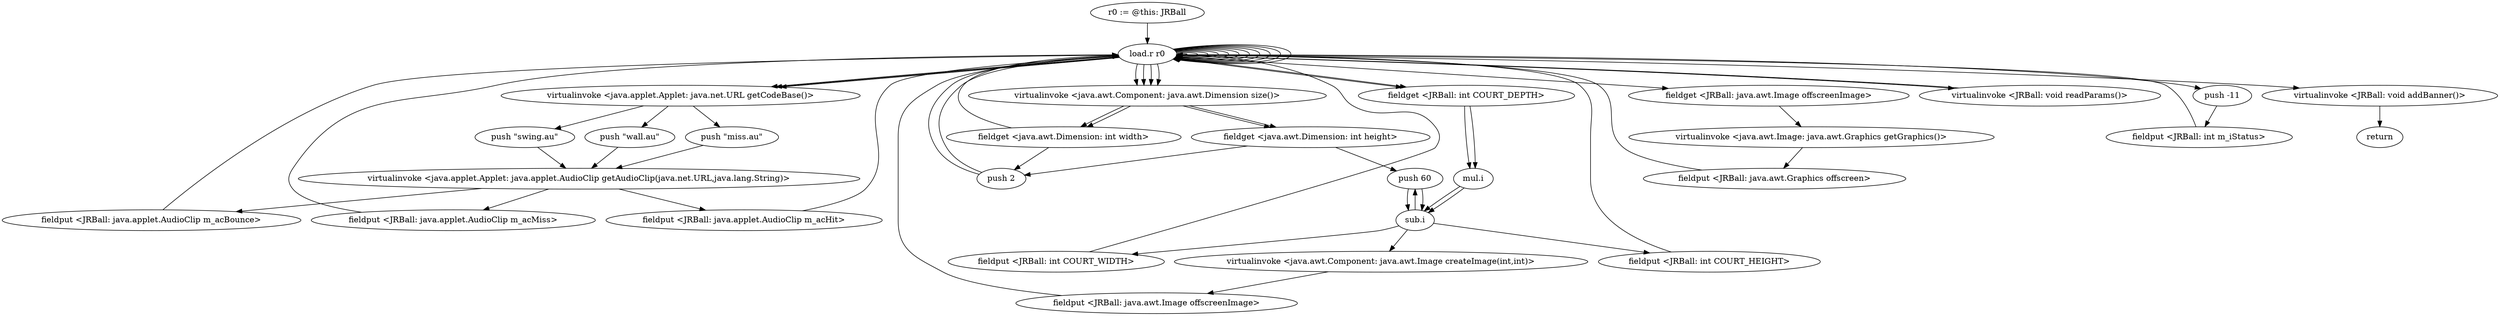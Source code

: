 digraph "" {
    "r0 := @this: JRBall"
    "load.r r0"
    "r0 := @this: JRBall"->"load.r r0";
    "load.r r0"->"load.r r0";
    "load.r r0"->"load.r r0";
    "virtualinvoke <java.applet.Applet: java.net.URL getCodeBase()>"
    "load.r r0"->"virtualinvoke <java.applet.Applet: java.net.URL getCodeBase()>";
    "push \"wall.au\""
    "virtualinvoke <java.applet.Applet: java.net.URL getCodeBase()>"->"push \"wall.au\"";
    "virtualinvoke <java.applet.Applet: java.applet.AudioClip getAudioClip(java.net.URL,java.lang.String)>"
    "push \"wall.au\""->"virtualinvoke <java.applet.Applet: java.applet.AudioClip getAudioClip(java.net.URL,java.lang.String)>";
    "fieldput <JRBall: java.applet.AudioClip m_acBounce>"
    "virtualinvoke <java.applet.Applet: java.applet.AudioClip getAudioClip(java.net.URL,java.lang.String)>"->"fieldput <JRBall: java.applet.AudioClip m_acBounce>";
    "fieldput <JRBall: java.applet.AudioClip m_acBounce>"->"load.r r0";
    "load.r r0"->"load.r r0";
    "load.r r0"->"load.r r0";
    "load.r r0"->"virtualinvoke <java.applet.Applet: java.net.URL getCodeBase()>";
    "push \"miss.au\""
    "virtualinvoke <java.applet.Applet: java.net.URL getCodeBase()>"->"push \"miss.au\"";
    "push \"miss.au\""->"virtualinvoke <java.applet.Applet: java.applet.AudioClip getAudioClip(java.net.URL,java.lang.String)>";
    "fieldput <JRBall: java.applet.AudioClip m_acMiss>"
    "virtualinvoke <java.applet.Applet: java.applet.AudioClip getAudioClip(java.net.URL,java.lang.String)>"->"fieldput <JRBall: java.applet.AudioClip m_acMiss>";
    "fieldput <JRBall: java.applet.AudioClip m_acMiss>"->"load.r r0";
    "load.r r0"->"load.r r0";
    "load.r r0"->"load.r r0";
    "load.r r0"->"virtualinvoke <java.applet.Applet: java.net.URL getCodeBase()>";
    "push \"swing.au\""
    "virtualinvoke <java.applet.Applet: java.net.URL getCodeBase()>"->"push \"swing.au\"";
    "push \"swing.au\""->"virtualinvoke <java.applet.Applet: java.applet.AudioClip getAudioClip(java.net.URL,java.lang.String)>";
    "fieldput <JRBall: java.applet.AudioClip m_acHit>"
    "virtualinvoke <java.applet.Applet: java.applet.AudioClip getAudioClip(java.net.URL,java.lang.String)>"->"fieldput <JRBall: java.applet.AudioClip m_acHit>";
    "fieldput <JRBall: java.applet.AudioClip m_acHit>"->"load.r r0";
    "load.r r0"->"load.r r0";
    "load.r r0"->"load.r r0";
    "virtualinvoke <java.awt.Component: java.awt.Dimension size()>"
    "load.r r0"->"virtualinvoke <java.awt.Component: java.awt.Dimension size()>";
    "fieldget <java.awt.Dimension: int width>"
    "virtualinvoke <java.awt.Component: java.awt.Dimension size()>"->"fieldget <java.awt.Dimension: int width>";
    "fieldget <java.awt.Dimension: int width>"->"load.r r0";
    "load.r r0"->"virtualinvoke <java.awt.Component: java.awt.Dimension size()>";
    "fieldget <java.awt.Dimension: int height>"
    "virtualinvoke <java.awt.Component: java.awt.Dimension size()>"->"fieldget <java.awt.Dimension: int height>";
    "push 60"
    "fieldget <java.awt.Dimension: int height>"->"push 60";
    "sub.i"
    "push 60"->"sub.i";
    "virtualinvoke <java.awt.Component: java.awt.Image createImage(int,int)>"
    "sub.i"->"virtualinvoke <java.awt.Component: java.awt.Image createImage(int,int)>";
    "fieldput <JRBall: java.awt.Image offscreenImage>"
    "virtualinvoke <java.awt.Component: java.awt.Image createImage(int,int)>"->"fieldput <JRBall: java.awt.Image offscreenImage>";
    "fieldput <JRBall: java.awt.Image offscreenImage>"->"load.r r0";
    "load.r r0"->"load.r r0";
    "fieldget <JRBall: java.awt.Image offscreenImage>"
    "load.r r0"->"fieldget <JRBall: java.awt.Image offscreenImage>";
    "virtualinvoke <java.awt.Image: java.awt.Graphics getGraphics()>"
    "fieldget <JRBall: java.awt.Image offscreenImage>"->"virtualinvoke <java.awt.Image: java.awt.Graphics getGraphics()>";
    "fieldput <JRBall: java.awt.Graphics offscreen>"
    "virtualinvoke <java.awt.Image: java.awt.Graphics getGraphics()>"->"fieldput <JRBall: java.awt.Graphics offscreen>";
    "fieldput <JRBall: java.awt.Graphics offscreen>"->"load.r r0";
    "load.r r0"->"load.r r0";
    "load.r r0"->"virtualinvoke <java.awt.Component: java.awt.Dimension size()>";
    "virtualinvoke <java.awt.Component: java.awt.Dimension size()>"->"fieldget <java.awt.Dimension: int width>";
    "push 2"
    "fieldget <java.awt.Dimension: int width>"->"push 2";
    "push 2"->"load.r r0";
    "fieldget <JRBall: int COURT_DEPTH>"
    "load.r r0"->"fieldget <JRBall: int COURT_DEPTH>";
    "mul.i"
    "fieldget <JRBall: int COURT_DEPTH>"->"mul.i";
    "mul.i"->"sub.i";
    "fieldput <JRBall: int COURT_WIDTH>"
    "sub.i"->"fieldput <JRBall: int COURT_WIDTH>";
    "fieldput <JRBall: int COURT_WIDTH>"->"load.r r0";
    "load.r r0"->"load.r r0";
    "load.r r0"->"virtualinvoke <java.awt.Component: java.awt.Dimension size()>";
    "virtualinvoke <java.awt.Component: java.awt.Dimension size()>"->"fieldget <java.awt.Dimension: int height>";
    "fieldget <java.awt.Dimension: int height>"->"push 2";
    "push 2"->"load.r r0";
    "load.r r0"->"fieldget <JRBall: int COURT_DEPTH>";
    "fieldget <JRBall: int COURT_DEPTH>"->"mul.i";
    "mul.i"->"sub.i";
    "sub.i"->"push 60";
    "push 60"->"sub.i";
    "fieldput <JRBall: int COURT_HEIGHT>"
    "sub.i"->"fieldput <JRBall: int COURT_HEIGHT>";
    "fieldput <JRBall: int COURT_HEIGHT>"->"load.r r0";
    "virtualinvoke <JRBall: void readParams()>"
    "load.r r0"->"virtualinvoke <JRBall: void readParams()>";
    "virtualinvoke <JRBall: void readParams()>"->"load.r r0";
    "push -11"
    "load.r r0"->"push -11";
    "fieldput <JRBall: int m_iStatus>"
    "push -11"->"fieldput <JRBall: int m_iStatus>";
    "fieldput <JRBall: int m_iStatus>"->"load.r r0";
    "virtualinvoke <JRBall: void addBanner()>"
    "load.r r0"->"virtualinvoke <JRBall: void addBanner()>";
    "return"
    "virtualinvoke <JRBall: void addBanner()>"->"return";
}
